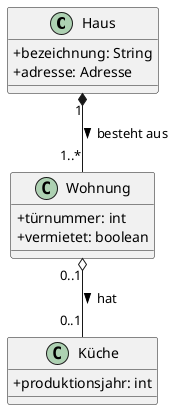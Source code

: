 @startuml 2a

skinparam classAttributeIconSize 0

class Haus {
    +bezeichnung: String
    +adresse: Adresse
}

class Wohnung {
    +türnummer: int
    +vermietet: boolean
}

class Küche {
    +produktionsjahr: int
}

Haus "1" *-- "1..*" Wohnung: besteht aus >
Wohnung "0..1" o-- "0..1"  Küche: hat >

@enduml
